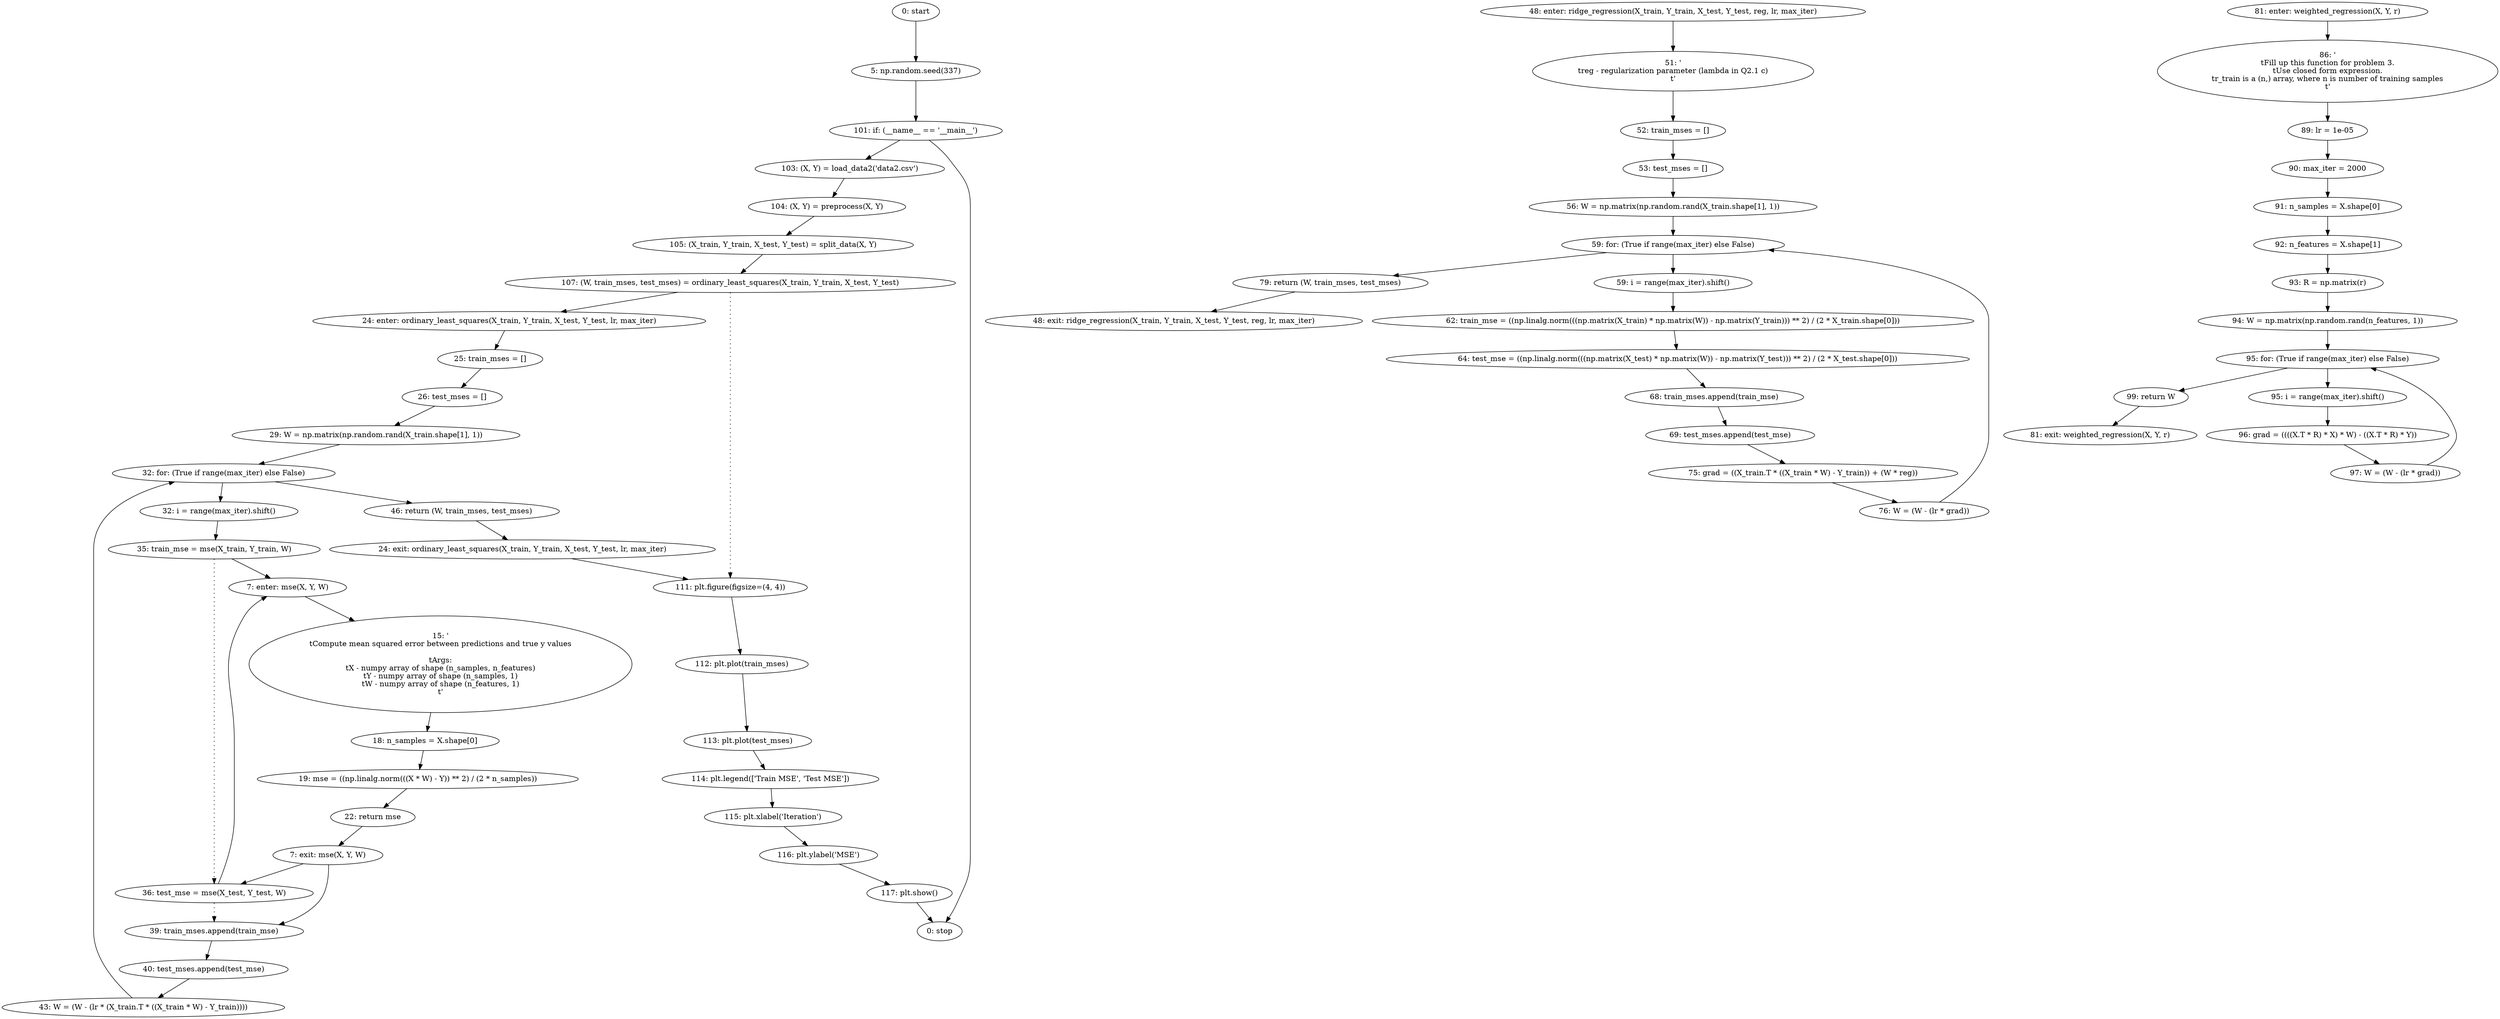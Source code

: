 strict digraph "" {
	node [label="\N"];
	0	 [label="0: start"];
	1	 [label="5: np.random.seed(337)"];
	0 -> 1;
	50	 [label="101: if: (__name__ == '__main__')"];
	1 -> 50;
	51	 [label="103: (X, Y) = load_data2('data2.csv')"];
	50 -> 51;
	62	 [label="0: stop"];
	50 -> 62;
	2	 [label="7: enter: mse(X, Y, W)"];
	4	 [label="15: '\n\tCompute mean squared error between predictions and true y values\n\n\tArgs:\n\tX - numpy array of shape (n_samples, n_features)\n\tY \
- numpy array of shape (n_samples, 1)\n\tW - numpy array of shape (n_features, 1)\n\t'"];
	2 -> 4;
	5	 [label="18: n_samples = X.shape[0]"];
	4 -> 5;
	15	 [label="35: train_mse = mse(X_train, Y_train, W)"];
	15 -> 2;
	16	 [label="36: test_mse = mse(X_test, Y_test, W)"];
	15 -> 16	 [style=dotted,
		weight=100];
	16 -> 2;
	17	 [label="39: train_mses.append(train_mse)"];
	16 -> 17	 [style=dotted,
		weight=100];
	18	 [label="40: test_mses.append(test_mse)"];
	17 -> 18;
	3	 [label="7: exit: mse(X, Y, W)"];
	3 -> 16;
	3 -> 17;
	7	 [label="22: return mse"];
	7 -> 3;
	6	 [label="19: mse = ((np.linalg.norm(((X * W) - Y)) ** 2) / (2 * n_samples))"];
	5 -> 6;
	6 -> 7;
	8	 [label="24: enter: ordinary_least_squares(X_train, Y_train, X_test, Y_test, lr, max_iter)"];
	10	 [label="25: train_mses = []"];
	8 -> 10;
	11	 [label="26: test_mses = []"];
	10 -> 11;
	54	 [label="107: (W, train_mses, test_mses) = ordinary_least_squares(X_train, Y_train, X_test, Y_test)"];
	54 -> 8;
	55	 [label="111: plt.figure(figsize=(4, 4))"];
	54 -> 55	 [style=dotted,
		weight=100];
	56	 [label="112: plt.plot(train_mses)"];
	55 -> 56;
	9	 [label="24: exit: ordinary_least_squares(X_train, Y_train, X_test, Y_test, lr, max_iter)"];
	9 -> 55;
	20	 [label="46: return (W, train_mses, test_mses)"];
	20 -> 9;
	12	 [label="29: W = np.matrix(np.random.rand(X_train.shape[1], 1))"];
	11 -> 12;
	13	 [label="32: for: (True if range(max_iter) else False)"];
	12 -> 13;
	13 -> 20;
	14	 [label="32: i = range(max_iter).shift()"];
	13 -> 14;
	14 -> 15;
	19	 [label="43: W = (W - (lr * (X_train.T * ((X_train * W) - Y_train))))"];
	19 -> 13;
	18 -> 19;
	21	 [label="48: enter: ridge_regression(X_train, Y_train, X_test, Y_test, reg, lr, max_iter)"];
	23	 [label="51: '\n\treg - regularization parameter (lambda in Q2.1 c)\n\t'"];
	21 -> 23;
	24	 [label="52: train_mses = []"];
	23 -> 24;
	22	 [label="48: exit: ridge_regression(X_train, Y_train, X_test, Y_test, reg, lr, max_iter)"];
	35	 [label="79: return (W, train_mses, test_mses)"];
	35 -> 22;
	25	 [label="53: test_mses = []"];
	24 -> 25;
	26	 [label="56: W = np.matrix(np.random.rand(X_train.shape[1], 1))"];
	25 -> 26;
	27	 [label="59: for: (True if range(max_iter) else False)"];
	26 -> 27;
	27 -> 35;
	28	 [label="59: i = range(max_iter).shift()"];
	27 -> 28;
	29	 [label="62: train_mse = ((np.linalg.norm(((np.matrix(X_train) * np.matrix(W)) - np.matrix(Y_train))) ** 2) / (2 * X_train.shape[0]))"];
	28 -> 29;
	34	 [label="76: W = (W - (lr * grad))"];
	34 -> 27;
	30	 [label="64: test_mse = ((np.linalg.norm(((np.matrix(X_test) * np.matrix(W)) - np.matrix(Y_test))) ** 2) / (2 * X_test.shape[0]))"];
	29 -> 30;
	31	 [label="68: train_mses.append(train_mse)"];
	30 -> 31;
	32	 [label="69: test_mses.append(test_mse)"];
	31 -> 32;
	33	 [label="75: grad = ((X_train.T * ((X_train * W) - Y_train)) + (W * reg))"];
	32 -> 33;
	33 -> 34;
	36	 [label="81: enter: weighted_regression(X, Y, r)"];
	38	 [label="86: '\n\tFill up this function for problem 3.\n\tUse closed form expression.\n\tr_train is a (n,) array, where n is number of training \
samples\n\t'"];
	36 -> 38;
	39	 [label="89: lr = 1e-05"];
	38 -> 39;
	37	 [label="81: exit: weighted_regression(X, Y, r)"];
	49	 [label="99: return W"];
	49 -> 37;
	40	 [label="90: max_iter = 2000"];
	39 -> 40;
	41	 [label="91: n_samples = X.shape[0]"];
	40 -> 41;
	42	 [label="92: n_features = X.shape[1]"];
	41 -> 42;
	43	 [label="93: R = np.matrix(r)"];
	42 -> 43;
	44	 [label="94: W = np.matrix(np.random.rand(n_features, 1))"];
	43 -> 44;
	45	 [label="95: for: (True if range(max_iter) else False)"];
	44 -> 45;
	45 -> 49;
	46	 [label="95: i = range(max_iter).shift()"];
	45 -> 46;
	47	 [label="96: grad = ((((X.T * R) * X) * W) - ((X.T * R) * Y))"];
	46 -> 47;
	48	 [label="97: W = (W - (lr * grad))"];
	48 -> 45;
	47 -> 48;
	52	 [label="104: (X, Y) = preprocess(X, Y)"];
	51 -> 52;
	53	 [label="105: (X_train, Y_train, X_test, Y_test) = split_data(X, Y)"];
	52 -> 53;
	53 -> 54;
	57	 [label="113: plt.plot(test_mses)"];
	56 -> 57;
	58	 [label="114: plt.legend(['Train MSE', 'Test MSE'])"];
	57 -> 58;
	59	 [label="115: plt.xlabel('Iteration')"];
	58 -> 59;
	60	 [label="116: plt.ylabel('MSE')"];
	59 -> 60;
	61	 [label="117: plt.show()"];
	60 -> 61;
	61 -> 62;
}

